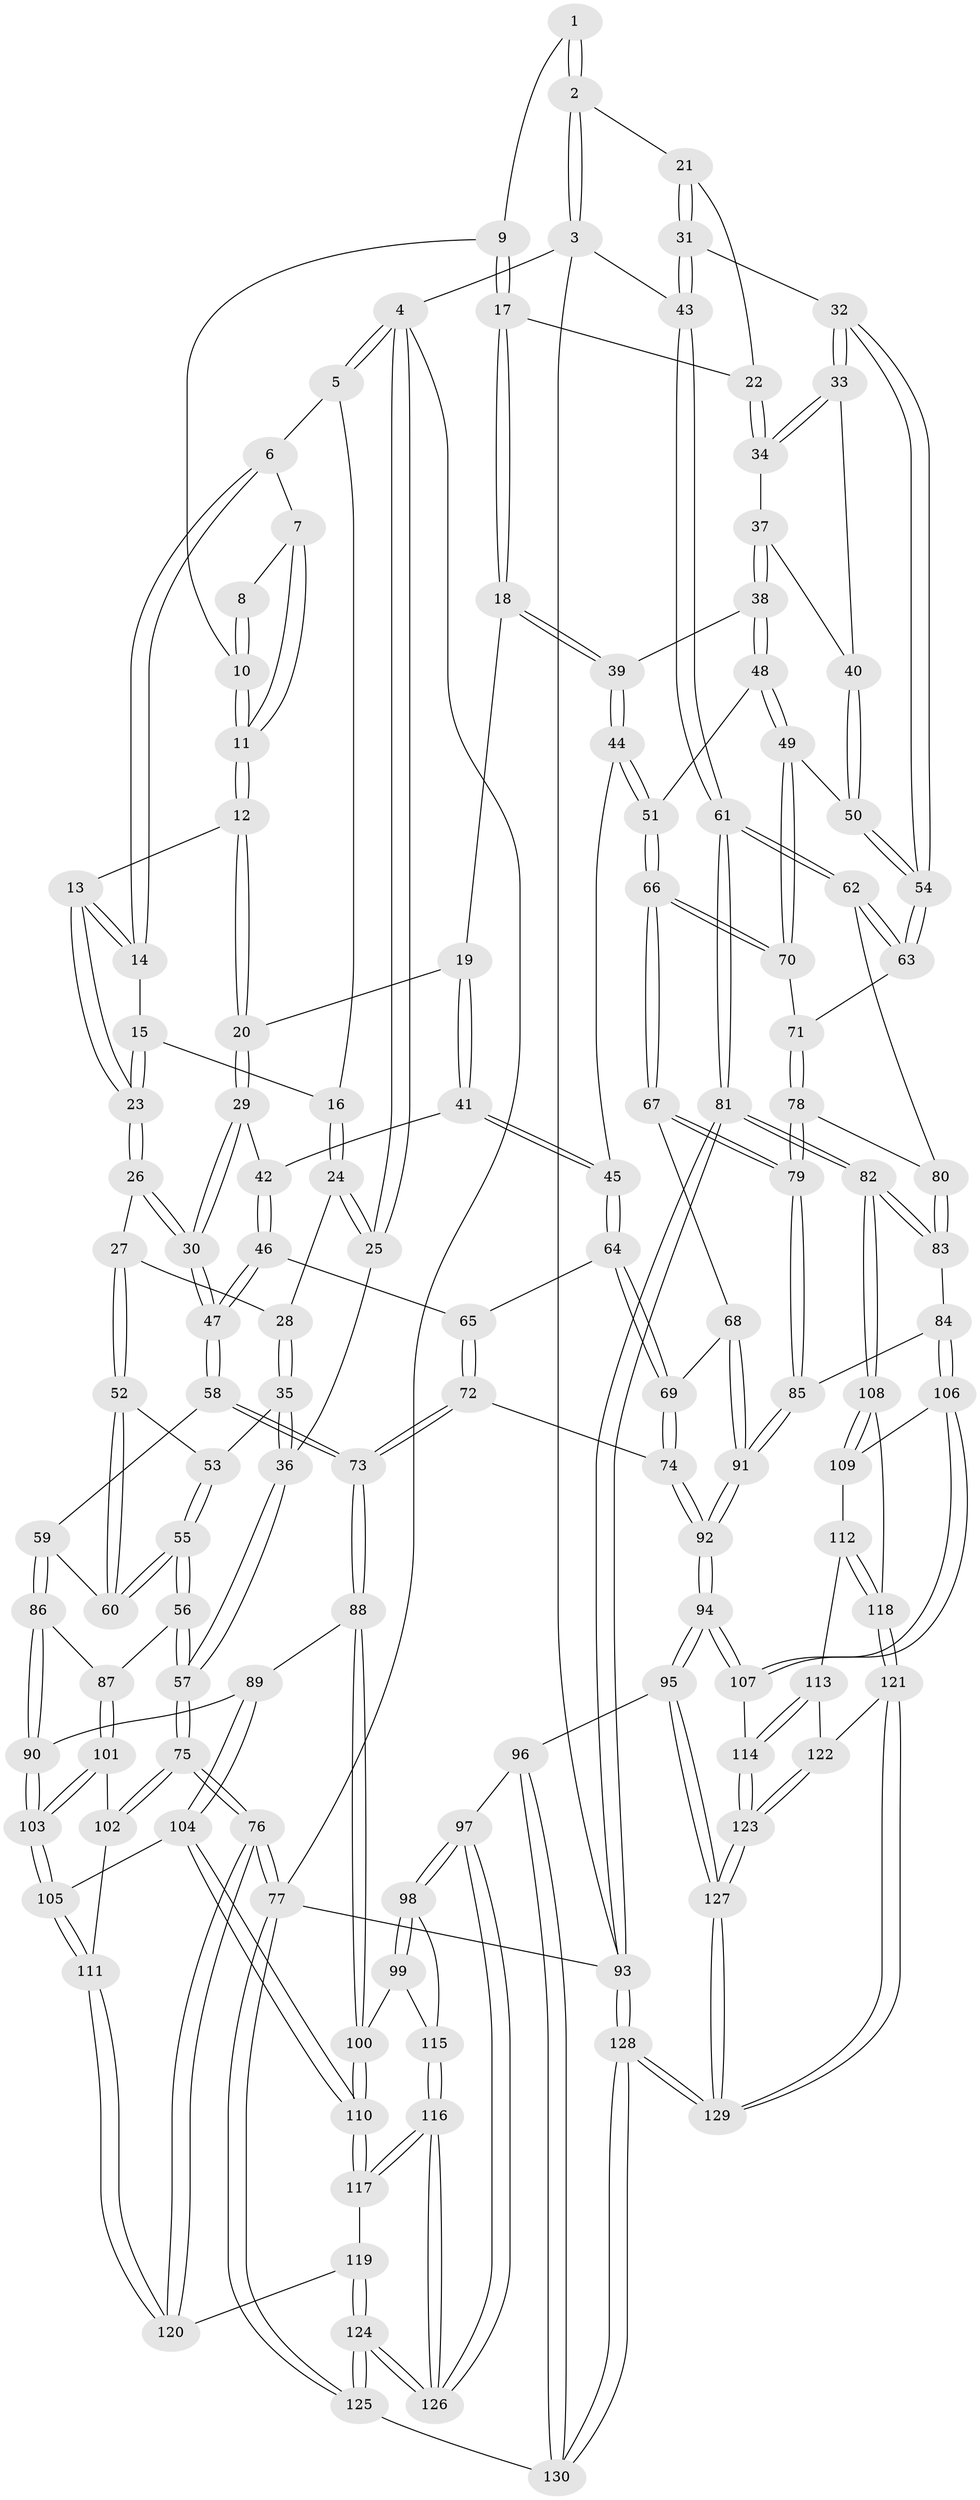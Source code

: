 // Generated by graph-tools (version 1.1) at 2025/11/02/27/25 16:11:53]
// undirected, 130 vertices, 322 edges
graph export_dot {
graph [start="1"]
  node [color=gray90,style=filled];
  1 [pos="+0.731417702836288+0"];
  2 [pos="+1+0"];
  3 [pos="+1+0"];
  4 [pos="+0+0"];
  5 [pos="+0.033861532542248184+0"];
  6 [pos="+0.26106279961979817+0"];
  7 [pos="+0.31276492941774975+0"];
  8 [pos="+0.5147181861926275+0"];
  9 [pos="+0.620898327888758+0.09642337448483555"];
  10 [pos="+0.5190502503397804+0.06990766291784678"];
  11 [pos="+0.4667599350281524+0.1236906917758593"];
  12 [pos="+0.4505424023542754+0.14109663099980307"];
  13 [pos="+0.36498137436978584+0.14868722074144142"];
  14 [pos="+0.3106037916954203+0.0504760145088548"];
  15 [pos="+0.1568615381069216+0.1156050604996772"];
  16 [pos="+0.12655596482662404+0.1097283354429878"];
  17 [pos="+0.7037287014884348+0.1634023059603087"];
  18 [pos="+0.6794045370066858+0.23523610324433944"];
  19 [pos="+0.5337604953625575+0.24386406410674294"];
  20 [pos="+0.5301592306398926+0.24221631298040786"];
  21 [pos="+0.9889956882880074+0"];
  22 [pos="+0.968080210823649+0"];
  23 [pos="+0.2990564934199966+0.2522354313446917"];
  24 [pos="+0.09715661509257321+0.14800567633875136"];
  25 [pos="+0+0.05743436412901938"];
  26 [pos="+0.2860085871105863+0.29617402256102004"];
  27 [pos="+0.22720031118587522+0.30738594071032466"];
  28 [pos="+0.09884406385268119+0.21240413380425446"];
  29 [pos="+0.4598245819830838+0.3052744214812514"];
  30 [pos="+0.29161474533305365+0.30321317120631386"];
  31 [pos="+0.9858128516024829+0.37402689719284715"];
  32 [pos="+0.9686081505692339+0.373462125407233"];
  33 [pos="+0.9639696797459143+0.36945256912737284"];
  34 [pos="+0.9051628651572143+0.22316997327865615"];
  35 [pos="+0+0.3109735447506789"];
  36 [pos="+0+0.29277239130246935"];
  37 [pos="+0.89977974246857+0.22917651286280008"];
  38 [pos="+0.7226244170238497+0.31423589132730356"];
  39 [pos="+0.6851925827988611+0.2519302004917318"];
  40 [pos="+0.8447087856350822+0.3520496864972528"];
  41 [pos="+0.5450872222959696+0.38618738495809973"];
  42 [pos="+0.47673720868342173+0.35821914161424007"];
  43 [pos="+1+0.4053473921100196"];
  44 [pos="+0.5522339689395119+0.38707702401532096"];
  45 [pos="+0.5457600302526285+0.3871964799822906"];
  46 [pos="+0.3654913873301727+0.4208211514037369"];
  47 [pos="+0.3404201869549929+0.4144743016310082"];
  48 [pos="+0.7229606826462355+0.3153761841772754"];
  49 [pos="+0.768705129896002+0.37039110323666463"];
  50 [pos="+0.7974651731693368+0.37657626119840115"];
  51 [pos="+0.6244060273115808+0.4121784777843814"];
  52 [pos="+0.15797713178264347+0.3654360574090485"];
  53 [pos="+0+0.329780188654399"];
  54 [pos="+0.88553168383301+0.4893375621501062"];
  55 [pos="+0.09036845537239759+0.5288451962357357"];
  56 [pos="+0.08569154454068396+0.5320143456524808"];
  57 [pos="+0+0.5979240374565244"];
  58 [pos="+0.2934566213631956+0.514876788099529"];
  59 [pos="+0.16232301630084303+0.534211836578503"];
  60 [pos="+0.12476029318602869+0.5186292719010422"];
  61 [pos="+1+0.5913563820381094"];
  62 [pos="+1+0.5423230171390676"];
  63 [pos="+0.8857098310691772+0.4930017712582081"];
  64 [pos="+0.4971264770768362+0.4844888741979286"];
  65 [pos="+0.3941407739489065+0.4372401530111626"];
  66 [pos="+0.6649181107242331+0.5268791685340699"];
  67 [pos="+0.6623272131445479+0.5315841074752401"];
  68 [pos="+0.6569371920288396+0.5365091140936028"];
  69 [pos="+0.518193430068306+0.5372556570769202"];
  70 [pos="+0.716847083886741+0.4926446433282926"];
  71 [pos="+0.8535796213969543+0.5311732426014767"];
  72 [pos="+0.41508492417426035+0.6202921872513774"];
  73 [pos="+0.3617057880978836+0.640418979062891"];
  74 [pos="+0.4819516464274811+0.6009755883640562"];
  75 [pos="+0+0.7035874006879699"];
  76 [pos="+0+0.9134651170081991"];
  77 [pos="+0+1"];
  78 [pos="+0.849141265685503+0.5610955312757776"];
  79 [pos="+0.8117482700292039+0.6211330297595028"];
  80 [pos="+0.9094762988604869+0.6047259983885354"];
  81 [pos="+1+0.7403131970632714"];
  82 [pos="+1+0.7529809179279664"];
  83 [pos="+0.9371430077228117+0.6562725918715278"];
  84 [pos="+0.8086422307581781+0.6716827730609876"];
  85 [pos="+0.8075563595400912+0.6701077017107143"];
  86 [pos="+0.20389971487198286+0.6609660513215253"];
  87 [pos="+0.09505795081290994+0.6713680509803488"];
  88 [pos="+0.3570429511221113+0.6507227057967827"];
  89 [pos="+0.2124944068605748+0.6700326850120873"];
  90 [pos="+0.21078560328425194+0.669016543704586"];
  91 [pos="+0.6618842620941773+0.6780162318883649"];
  92 [pos="+0.597666473310651+0.7672329758074662"];
  93 [pos="+1+1"];
  94 [pos="+0.5943319008051707+0.8015329815581491"];
  95 [pos="+0.5561950864232345+0.8448433845123346"];
  96 [pos="+0.5518320358963531+0.8476989350275345"];
  97 [pos="+0.5320898961896384+0.8475060275127254"];
  98 [pos="+0.5114785646335038+0.8361214940789515"];
  99 [pos="+0.4191513070004698+0.7798775382695169"];
  100 [pos="+0.36270698094004733+0.7146146482732377"];
  101 [pos="+0.08209845938580498+0.6980554620438328"];
  102 [pos="+0+0.711406061282496"];
  103 [pos="+0.11823875463748905+0.7420683608557307"];
  104 [pos="+0.22010441175860718+0.7855199904965934"];
  105 [pos="+0.13286241500741844+0.7981956021669803"];
  106 [pos="+0.8230276828551026+0.7309206544707526"];
  107 [pos="+0.7299072850702905+0.8262665077718586"];
  108 [pos="+1+0.7832564919564698"];
  109 [pos="+0.8240793413739487+0.7315643868802679"];
  110 [pos="+0.2568824772813389+0.8056281671930328"];
  111 [pos="+0.11277188154995975+0.8241433897506528"];
  112 [pos="+0.858510708293781+0.8341412454110341"];
  113 [pos="+0.851710380483443+0.842339647642384"];
  114 [pos="+0.757431962105723+0.8573450191596278"];
  115 [pos="+0.313763335086999+0.8711315268731842"];
  116 [pos="+0.28053470478797976+0.8947854916302231"];
  117 [pos="+0.26916905697313775+0.8524644891702436"];
  118 [pos="+1+0.8081466051997329"];
  119 [pos="+0.12036472104785884+0.8548081544977364"];
  120 [pos="+0.11067965783691353+0.8282565018099655"];
  121 [pos="+0.9215135247560671+0.9215952139370428"];
  122 [pos="+0.8611594569142983+0.8775694653818575"];
  123 [pos="+0.7839578476444835+0.942344346429776"];
  124 [pos="+0.22044050823572087+1"];
  125 [pos="+0.18907648314134157+1"];
  126 [pos="+0.27178874611245896+1"];
  127 [pos="+0.7943709281063903+1"];
  128 [pos="+0.8526507947095666+1"];
  129 [pos="+0.836698484772+1"];
  130 [pos="+0.5597651831582813+1"];
  1 -- 2;
  1 -- 2;
  1 -- 9;
  2 -- 3;
  2 -- 3;
  2 -- 21;
  3 -- 4;
  3 -- 43;
  3 -- 93;
  4 -- 5;
  4 -- 5;
  4 -- 25;
  4 -- 25;
  4 -- 77;
  5 -- 6;
  5 -- 16;
  6 -- 7;
  6 -- 14;
  6 -- 14;
  7 -- 8;
  7 -- 11;
  7 -- 11;
  8 -- 10;
  8 -- 10;
  9 -- 10;
  9 -- 17;
  9 -- 17;
  10 -- 11;
  10 -- 11;
  11 -- 12;
  11 -- 12;
  12 -- 13;
  12 -- 20;
  12 -- 20;
  13 -- 14;
  13 -- 14;
  13 -- 23;
  13 -- 23;
  14 -- 15;
  15 -- 16;
  15 -- 23;
  15 -- 23;
  16 -- 24;
  16 -- 24;
  17 -- 18;
  17 -- 18;
  17 -- 22;
  18 -- 19;
  18 -- 39;
  18 -- 39;
  19 -- 20;
  19 -- 41;
  19 -- 41;
  20 -- 29;
  20 -- 29;
  21 -- 22;
  21 -- 31;
  21 -- 31;
  22 -- 34;
  22 -- 34;
  23 -- 26;
  23 -- 26;
  24 -- 25;
  24 -- 25;
  24 -- 28;
  25 -- 36;
  26 -- 27;
  26 -- 30;
  26 -- 30;
  27 -- 28;
  27 -- 52;
  27 -- 52;
  28 -- 35;
  28 -- 35;
  29 -- 30;
  29 -- 30;
  29 -- 42;
  30 -- 47;
  30 -- 47;
  31 -- 32;
  31 -- 43;
  31 -- 43;
  32 -- 33;
  32 -- 33;
  32 -- 54;
  32 -- 54;
  33 -- 34;
  33 -- 34;
  33 -- 40;
  34 -- 37;
  35 -- 36;
  35 -- 36;
  35 -- 53;
  36 -- 57;
  36 -- 57;
  37 -- 38;
  37 -- 38;
  37 -- 40;
  38 -- 39;
  38 -- 48;
  38 -- 48;
  39 -- 44;
  39 -- 44;
  40 -- 50;
  40 -- 50;
  41 -- 42;
  41 -- 45;
  41 -- 45;
  42 -- 46;
  42 -- 46;
  43 -- 61;
  43 -- 61;
  44 -- 45;
  44 -- 51;
  44 -- 51;
  45 -- 64;
  45 -- 64;
  46 -- 47;
  46 -- 47;
  46 -- 65;
  47 -- 58;
  47 -- 58;
  48 -- 49;
  48 -- 49;
  48 -- 51;
  49 -- 50;
  49 -- 70;
  49 -- 70;
  50 -- 54;
  50 -- 54;
  51 -- 66;
  51 -- 66;
  52 -- 53;
  52 -- 60;
  52 -- 60;
  53 -- 55;
  53 -- 55;
  54 -- 63;
  54 -- 63;
  55 -- 56;
  55 -- 56;
  55 -- 60;
  55 -- 60;
  56 -- 57;
  56 -- 57;
  56 -- 87;
  57 -- 75;
  57 -- 75;
  58 -- 59;
  58 -- 73;
  58 -- 73;
  59 -- 60;
  59 -- 86;
  59 -- 86;
  61 -- 62;
  61 -- 62;
  61 -- 81;
  61 -- 81;
  62 -- 63;
  62 -- 63;
  62 -- 80;
  63 -- 71;
  64 -- 65;
  64 -- 69;
  64 -- 69;
  65 -- 72;
  65 -- 72;
  66 -- 67;
  66 -- 67;
  66 -- 70;
  66 -- 70;
  67 -- 68;
  67 -- 79;
  67 -- 79;
  68 -- 69;
  68 -- 91;
  68 -- 91;
  69 -- 74;
  69 -- 74;
  70 -- 71;
  71 -- 78;
  71 -- 78;
  72 -- 73;
  72 -- 73;
  72 -- 74;
  73 -- 88;
  73 -- 88;
  74 -- 92;
  74 -- 92;
  75 -- 76;
  75 -- 76;
  75 -- 102;
  75 -- 102;
  76 -- 77;
  76 -- 77;
  76 -- 120;
  76 -- 120;
  77 -- 125;
  77 -- 125;
  77 -- 93;
  78 -- 79;
  78 -- 79;
  78 -- 80;
  79 -- 85;
  79 -- 85;
  80 -- 83;
  80 -- 83;
  81 -- 82;
  81 -- 82;
  81 -- 93;
  81 -- 93;
  82 -- 83;
  82 -- 83;
  82 -- 108;
  82 -- 108;
  83 -- 84;
  84 -- 85;
  84 -- 106;
  84 -- 106;
  85 -- 91;
  85 -- 91;
  86 -- 87;
  86 -- 90;
  86 -- 90;
  87 -- 101;
  87 -- 101;
  88 -- 89;
  88 -- 100;
  88 -- 100;
  89 -- 90;
  89 -- 104;
  89 -- 104;
  90 -- 103;
  90 -- 103;
  91 -- 92;
  91 -- 92;
  92 -- 94;
  92 -- 94;
  93 -- 128;
  93 -- 128;
  94 -- 95;
  94 -- 95;
  94 -- 107;
  94 -- 107;
  95 -- 96;
  95 -- 127;
  95 -- 127;
  96 -- 97;
  96 -- 130;
  96 -- 130;
  97 -- 98;
  97 -- 98;
  97 -- 126;
  97 -- 126;
  98 -- 99;
  98 -- 99;
  98 -- 115;
  99 -- 100;
  99 -- 115;
  100 -- 110;
  100 -- 110;
  101 -- 102;
  101 -- 103;
  101 -- 103;
  102 -- 111;
  103 -- 105;
  103 -- 105;
  104 -- 105;
  104 -- 110;
  104 -- 110;
  105 -- 111;
  105 -- 111;
  106 -- 107;
  106 -- 107;
  106 -- 109;
  107 -- 114;
  108 -- 109;
  108 -- 109;
  108 -- 118;
  109 -- 112;
  110 -- 117;
  110 -- 117;
  111 -- 120;
  111 -- 120;
  112 -- 113;
  112 -- 118;
  112 -- 118;
  113 -- 114;
  113 -- 114;
  113 -- 122;
  114 -- 123;
  114 -- 123;
  115 -- 116;
  115 -- 116;
  116 -- 117;
  116 -- 117;
  116 -- 126;
  116 -- 126;
  117 -- 119;
  118 -- 121;
  118 -- 121;
  119 -- 120;
  119 -- 124;
  119 -- 124;
  121 -- 122;
  121 -- 129;
  121 -- 129;
  122 -- 123;
  122 -- 123;
  123 -- 127;
  123 -- 127;
  124 -- 125;
  124 -- 125;
  124 -- 126;
  124 -- 126;
  125 -- 130;
  127 -- 129;
  127 -- 129;
  128 -- 129;
  128 -- 129;
  128 -- 130;
  128 -- 130;
}
